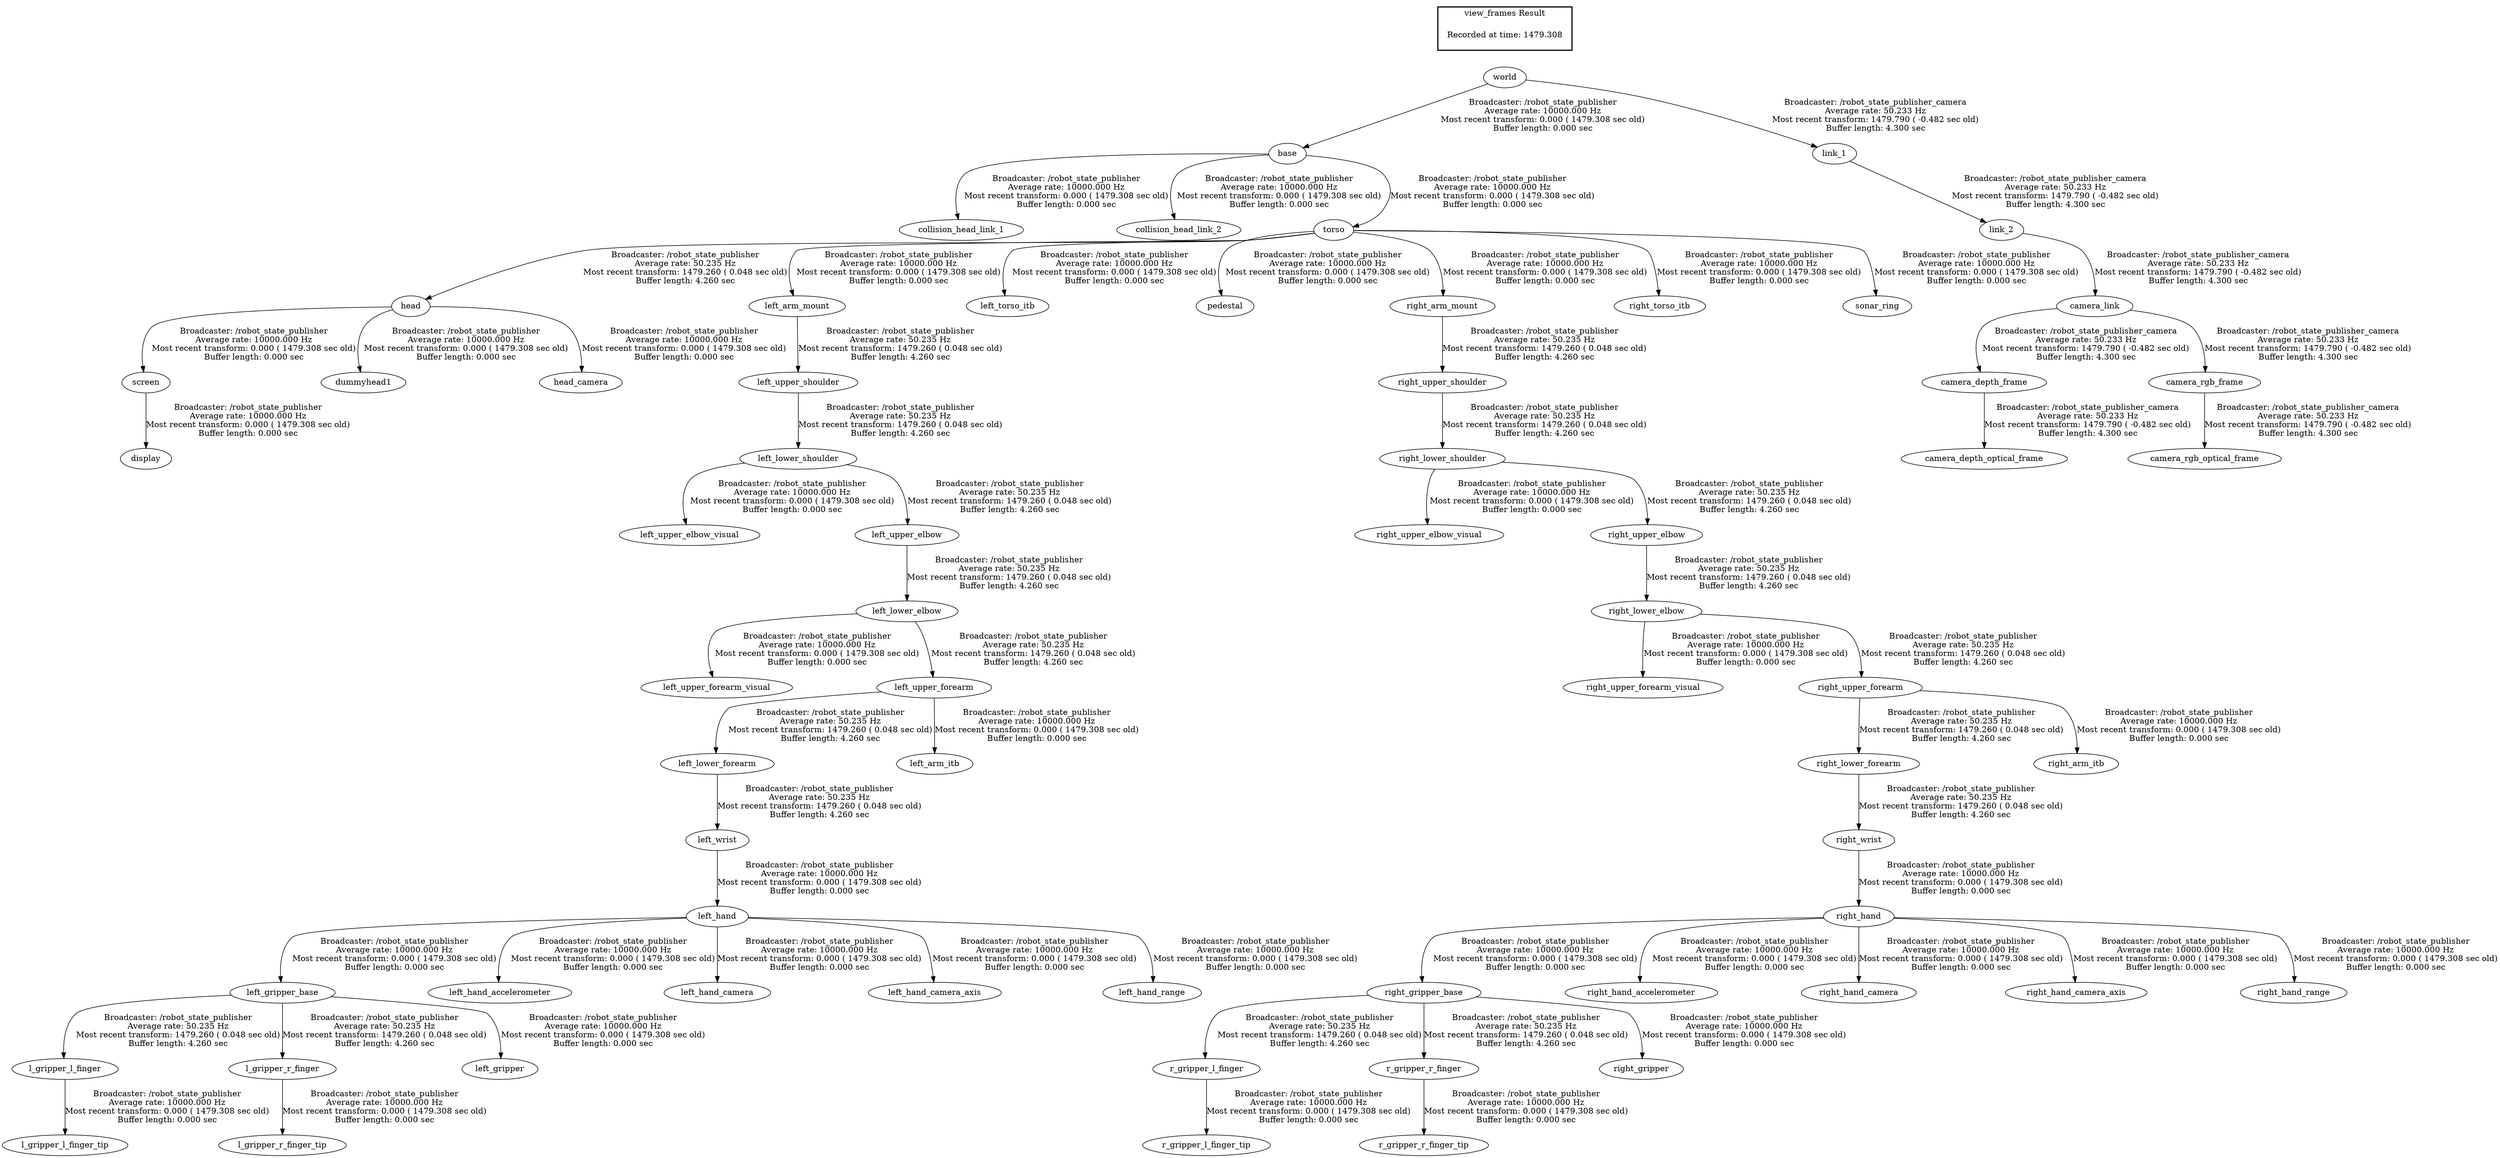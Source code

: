 digraph G {
"world" -> "base"[label="Broadcaster: /robot_state_publisher\nAverage rate: 10000.000 Hz\nMost recent transform: 0.000 ( 1479.308 sec old)\nBuffer length: 0.000 sec\n"];
"camera_link" -> "camera_depth_frame"[label="Broadcaster: /robot_state_publisher_camera\nAverage rate: 50.233 Hz\nMost recent transform: 1479.790 ( -0.482 sec old)\nBuffer length: 4.300 sec\n"];
"link_2" -> "camera_link"[label="Broadcaster: /robot_state_publisher_camera\nAverage rate: 50.233 Hz\nMost recent transform: 1479.790 ( -0.482 sec old)\nBuffer length: 4.300 sec\n"];
"camera_depth_frame" -> "camera_depth_optical_frame"[label="Broadcaster: /robot_state_publisher_camera\nAverage rate: 50.233 Hz\nMost recent transform: 1479.790 ( -0.482 sec old)\nBuffer length: 4.300 sec\n"];
"camera_link" -> "camera_rgb_frame"[label="Broadcaster: /robot_state_publisher_camera\nAverage rate: 50.233 Hz\nMost recent transform: 1479.790 ( -0.482 sec old)\nBuffer length: 4.300 sec\n"];
"camera_rgb_frame" -> "camera_rgb_optical_frame"[label="Broadcaster: /robot_state_publisher_camera\nAverage rate: 50.233 Hz\nMost recent transform: 1479.790 ( -0.482 sec old)\nBuffer length: 4.300 sec\n"];
"world" -> "link_1"[label="Broadcaster: /robot_state_publisher_camera\nAverage rate: 50.233 Hz\nMost recent transform: 1479.790 ( -0.482 sec old)\nBuffer length: 4.300 sec\n"];
"link_1" -> "link_2"[label="Broadcaster: /robot_state_publisher_camera\nAverage rate: 50.233 Hz\nMost recent transform: 1479.790 ( -0.482 sec old)\nBuffer length: 4.300 sec\n"];
"base" -> "collision_head_link_1"[label="Broadcaster: /robot_state_publisher\nAverage rate: 10000.000 Hz\nMost recent transform: 0.000 ( 1479.308 sec old)\nBuffer length: 0.000 sec\n"];
"base" -> "collision_head_link_2"[label="Broadcaster: /robot_state_publisher\nAverage rate: 10000.000 Hz\nMost recent transform: 0.000 ( 1479.308 sec old)\nBuffer length: 0.000 sec\n"];
"screen" -> "display"[label="Broadcaster: /robot_state_publisher\nAverage rate: 10000.000 Hz\nMost recent transform: 0.000 ( 1479.308 sec old)\nBuffer length: 0.000 sec\n"];
"head" -> "screen"[label="Broadcaster: /robot_state_publisher\nAverage rate: 10000.000 Hz\nMost recent transform: 0.000 ( 1479.308 sec old)\nBuffer length: 0.000 sec\n"];
"head" -> "dummyhead1"[label="Broadcaster: /robot_state_publisher\nAverage rate: 10000.000 Hz\nMost recent transform: 0.000 ( 1479.308 sec old)\nBuffer length: 0.000 sec\n"];
"torso" -> "head"[label="Broadcaster: /robot_state_publisher\nAverage rate: 50.235 Hz\nMost recent transform: 1479.260 ( 0.048 sec old)\nBuffer length: 4.260 sec\n"];
"head" -> "head_camera"[label="Broadcaster: /robot_state_publisher\nAverage rate: 10000.000 Hz\nMost recent transform: 0.000 ( 1479.308 sec old)\nBuffer length: 0.000 sec\n"];
"l_gripper_l_finger" -> "l_gripper_l_finger_tip"[label="Broadcaster: /robot_state_publisher\nAverage rate: 10000.000 Hz\nMost recent transform: 0.000 ( 1479.308 sec old)\nBuffer length: 0.000 sec\n"];
"left_gripper_base" -> "l_gripper_l_finger"[label="Broadcaster: /robot_state_publisher\nAverage rate: 50.235 Hz\nMost recent transform: 1479.260 ( 0.048 sec old)\nBuffer length: 4.260 sec\n"];
"l_gripper_r_finger" -> "l_gripper_r_finger_tip"[label="Broadcaster: /robot_state_publisher\nAverage rate: 10000.000 Hz\nMost recent transform: 0.000 ( 1479.308 sec old)\nBuffer length: 0.000 sec\n"];
"left_gripper_base" -> "l_gripper_r_finger"[label="Broadcaster: /robot_state_publisher\nAverage rate: 50.235 Hz\nMost recent transform: 1479.260 ( 0.048 sec old)\nBuffer length: 4.260 sec\n"];
"left_lower_shoulder" -> "left_upper_elbow_visual"[label="Broadcaster: /robot_state_publisher\nAverage rate: 10000.000 Hz\nMost recent transform: 0.000 ( 1479.308 sec old)\nBuffer length: 0.000 sec\n"];
"left_upper_shoulder" -> "left_lower_shoulder"[label="Broadcaster: /robot_state_publisher\nAverage rate: 50.235 Hz\nMost recent transform: 1479.260 ( 0.048 sec old)\nBuffer length: 4.260 sec\n"];
"left_gripper_base" -> "left_gripper"[label="Broadcaster: /robot_state_publisher\nAverage rate: 10000.000 Hz\nMost recent transform: 0.000 ( 1479.308 sec old)\nBuffer length: 0.000 sec\n"];
"left_hand" -> "left_gripper_base"[label="Broadcaster: /robot_state_publisher\nAverage rate: 10000.000 Hz\nMost recent transform: 0.000 ( 1479.308 sec old)\nBuffer length: 0.000 sec\n"];
"left_wrist" -> "left_hand"[label="Broadcaster: /robot_state_publisher\nAverage rate: 10000.000 Hz\nMost recent transform: 0.000 ( 1479.308 sec old)\nBuffer length: 0.000 sec\n"];
"left_lower_forearm" -> "left_wrist"[label="Broadcaster: /robot_state_publisher\nAverage rate: 50.235 Hz\nMost recent transform: 1479.260 ( 0.048 sec old)\nBuffer length: 4.260 sec\n"];
"left_hand" -> "left_hand_accelerometer"[label="Broadcaster: /robot_state_publisher\nAverage rate: 10000.000 Hz\nMost recent transform: 0.000 ( 1479.308 sec old)\nBuffer length: 0.000 sec\n"];
"left_hand" -> "left_hand_camera"[label="Broadcaster: /robot_state_publisher\nAverage rate: 10000.000 Hz\nMost recent transform: 0.000 ( 1479.308 sec old)\nBuffer length: 0.000 sec\n"];
"left_hand" -> "left_hand_camera_axis"[label="Broadcaster: /robot_state_publisher\nAverage rate: 10000.000 Hz\nMost recent transform: 0.000 ( 1479.308 sec old)\nBuffer length: 0.000 sec\n"];
"left_hand" -> "left_hand_range"[label="Broadcaster: /robot_state_publisher\nAverage rate: 10000.000 Hz\nMost recent transform: 0.000 ( 1479.308 sec old)\nBuffer length: 0.000 sec\n"];
"torso" -> "left_arm_mount"[label="Broadcaster: /robot_state_publisher\nAverage rate: 10000.000 Hz\nMost recent transform: 0.000 ( 1479.308 sec old)\nBuffer length: 0.000 sec\n"];
"base" -> "torso"[label="Broadcaster: /robot_state_publisher\nAverage rate: 10000.000 Hz\nMost recent transform: 0.000 ( 1479.308 sec old)\nBuffer length: 0.000 sec\n"];
"torso" -> "left_torso_itb"[label="Broadcaster: /robot_state_publisher\nAverage rate: 10000.000 Hz\nMost recent transform: 0.000 ( 1479.308 sec old)\nBuffer length: 0.000 sec\n"];
"left_lower_elbow" -> "left_upper_forearm_visual"[label="Broadcaster: /robot_state_publisher\nAverage rate: 10000.000 Hz\nMost recent transform: 0.000 ( 1479.308 sec old)\nBuffer length: 0.000 sec\n"];
"left_upper_elbow" -> "left_lower_elbow"[label="Broadcaster: /robot_state_publisher\nAverage rate: 50.235 Hz\nMost recent transform: 1479.260 ( 0.048 sec old)\nBuffer length: 4.260 sec\n"];
"left_upper_forearm" -> "left_arm_itb"[label="Broadcaster: /robot_state_publisher\nAverage rate: 10000.000 Hz\nMost recent transform: 0.000 ( 1479.308 sec old)\nBuffer length: 0.000 sec\n"];
"left_lower_elbow" -> "left_upper_forearm"[label="Broadcaster: /robot_state_publisher\nAverage rate: 50.235 Hz\nMost recent transform: 1479.260 ( 0.048 sec old)\nBuffer length: 4.260 sec\n"];
"torso" -> "pedestal"[label="Broadcaster: /robot_state_publisher\nAverage rate: 10000.000 Hz\nMost recent transform: 0.000 ( 1479.308 sec old)\nBuffer length: 0.000 sec\n"];
"r_gripper_l_finger" -> "r_gripper_l_finger_tip"[label="Broadcaster: /robot_state_publisher\nAverage rate: 10000.000 Hz\nMost recent transform: 0.000 ( 1479.308 sec old)\nBuffer length: 0.000 sec\n"];
"right_gripper_base" -> "r_gripper_l_finger"[label="Broadcaster: /robot_state_publisher\nAverage rate: 50.235 Hz\nMost recent transform: 1479.260 ( 0.048 sec old)\nBuffer length: 4.260 sec\n"];
"r_gripper_r_finger" -> "r_gripper_r_finger_tip"[label="Broadcaster: /robot_state_publisher\nAverage rate: 10000.000 Hz\nMost recent transform: 0.000 ( 1479.308 sec old)\nBuffer length: 0.000 sec\n"];
"right_gripper_base" -> "r_gripper_r_finger"[label="Broadcaster: /robot_state_publisher\nAverage rate: 50.235 Hz\nMost recent transform: 1479.260 ( 0.048 sec old)\nBuffer length: 4.260 sec\n"];
"right_lower_shoulder" -> "right_upper_elbow_visual"[label="Broadcaster: /robot_state_publisher\nAverage rate: 10000.000 Hz\nMost recent transform: 0.000 ( 1479.308 sec old)\nBuffer length: 0.000 sec\n"];
"right_upper_shoulder" -> "right_lower_shoulder"[label="Broadcaster: /robot_state_publisher\nAverage rate: 50.235 Hz\nMost recent transform: 1479.260 ( 0.048 sec old)\nBuffer length: 4.260 sec\n"];
"right_gripper_base" -> "right_gripper"[label="Broadcaster: /robot_state_publisher\nAverage rate: 10000.000 Hz\nMost recent transform: 0.000 ( 1479.308 sec old)\nBuffer length: 0.000 sec\n"];
"right_hand" -> "right_gripper_base"[label="Broadcaster: /robot_state_publisher\nAverage rate: 10000.000 Hz\nMost recent transform: 0.000 ( 1479.308 sec old)\nBuffer length: 0.000 sec\n"];
"right_wrist" -> "right_hand"[label="Broadcaster: /robot_state_publisher\nAverage rate: 10000.000 Hz\nMost recent transform: 0.000 ( 1479.308 sec old)\nBuffer length: 0.000 sec\n"];
"right_lower_forearm" -> "right_wrist"[label="Broadcaster: /robot_state_publisher\nAverage rate: 50.235 Hz\nMost recent transform: 1479.260 ( 0.048 sec old)\nBuffer length: 4.260 sec\n"];
"right_hand" -> "right_hand_accelerometer"[label="Broadcaster: /robot_state_publisher\nAverage rate: 10000.000 Hz\nMost recent transform: 0.000 ( 1479.308 sec old)\nBuffer length: 0.000 sec\n"];
"right_hand" -> "right_hand_camera"[label="Broadcaster: /robot_state_publisher\nAverage rate: 10000.000 Hz\nMost recent transform: 0.000 ( 1479.308 sec old)\nBuffer length: 0.000 sec\n"];
"right_hand" -> "right_hand_camera_axis"[label="Broadcaster: /robot_state_publisher\nAverage rate: 10000.000 Hz\nMost recent transform: 0.000 ( 1479.308 sec old)\nBuffer length: 0.000 sec\n"];
"right_hand" -> "right_hand_range"[label="Broadcaster: /robot_state_publisher\nAverage rate: 10000.000 Hz\nMost recent transform: 0.000 ( 1479.308 sec old)\nBuffer length: 0.000 sec\n"];
"torso" -> "right_arm_mount"[label="Broadcaster: /robot_state_publisher\nAverage rate: 10000.000 Hz\nMost recent transform: 0.000 ( 1479.308 sec old)\nBuffer length: 0.000 sec\n"];
"torso" -> "right_torso_itb"[label="Broadcaster: /robot_state_publisher\nAverage rate: 10000.000 Hz\nMost recent transform: 0.000 ( 1479.308 sec old)\nBuffer length: 0.000 sec\n"];
"right_lower_elbow" -> "right_upper_forearm_visual"[label="Broadcaster: /robot_state_publisher\nAverage rate: 10000.000 Hz\nMost recent transform: 0.000 ( 1479.308 sec old)\nBuffer length: 0.000 sec\n"];
"right_upper_elbow" -> "right_lower_elbow"[label="Broadcaster: /robot_state_publisher\nAverage rate: 50.235 Hz\nMost recent transform: 1479.260 ( 0.048 sec old)\nBuffer length: 4.260 sec\n"];
"right_upper_forearm" -> "right_arm_itb"[label="Broadcaster: /robot_state_publisher\nAverage rate: 10000.000 Hz\nMost recent transform: 0.000 ( 1479.308 sec old)\nBuffer length: 0.000 sec\n"];
"right_lower_elbow" -> "right_upper_forearm"[label="Broadcaster: /robot_state_publisher\nAverage rate: 50.235 Hz\nMost recent transform: 1479.260 ( 0.048 sec old)\nBuffer length: 4.260 sec\n"];
"torso" -> "sonar_ring"[label="Broadcaster: /robot_state_publisher\nAverage rate: 10000.000 Hz\nMost recent transform: 0.000 ( 1479.308 sec old)\nBuffer length: 0.000 sec\n"];
"left_lower_shoulder" -> "left_upper_elbow"[label="Broadcaster: /robot_state_publisher\nAverage rate: 50.235 Hz\nMost recent transform: 1479.260 ( 0.048 sec old)\nBuffer length: 4.260 sec\n"];
"left_arm_mount" -> "left_upper_shoulder"[label="Broadcaster: /robot_state_publisher\nAverage rate: 50.235 Hz\nMost recent transform: 1479.260 ( 0.048 sec old)\nBuffer length: 4.260 sec\n"];
"left_upper_forearm" -> "left_lower_forearm"[label="Broadcaster: /robot_state_publisher\nAverage rate: 50.235 Hz\nMost recent transform: 1479.260 ( 0.048 sec old)\nBuffer length: 4.260 sec\n"];
"right_lower_shoulder" -> "right_upper_elbow"[label="Broadcaster: /robot_state_publisher\nAverage rate: 50.235 Hz\nMost recent transform: 1479.260 ( 0.048 sec old)\nBuffer length: 4.260 sec\n"];
"right_arm_mount" -> "right_upper_shoulder"[label="Broadcaster: /robot_state_publisher\nAverage rate: 50.235 Hz\nMost recent transform: 1479.260 ( 0.048 sec old)\nBuffer length: 4.260 sec\n"];
"right_upper_forearm" -> "right_lower_forearm"[label="Broadcaster: /robot_state_publisher\nAverage rate: 50.235 Hz\nMost recent transform: 1479.260 ( 0.048 sec old)\nBuffer length: 4.260 sec\n"];
edge [style=invis];
 subgraph cluster_legend { style=bold; color=black; label ="view_frames Result";
"Recorded at time: 1479.308"[ shape=plaintext ] ;
 }->"world";
}